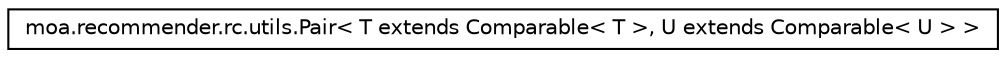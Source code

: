 digraph G
{
  edge [fontname="Helvetica",fontsize="10",labelfontname="Helvetica",labelfontsize="10"];
  node [fontname="Helvetica",fontsize="10",shape=record];
  rankdir=LR;
  Node1 [label="moa.recommender.rc.utils.Pair\< T extends Comparable\< T \>, U extends Comparable\< U \> \>",height=0.2,width=0.4,color="black", fillcolor="white", style="filled",URL="$classmoa_1_1recommender_1_1rc_1_1utils_1_1Pair_3_01T_01extends_01Comparable_3_01T_01_4_00_01U_010bbf8a84d50575de7c765385539df63a.html"];
}

